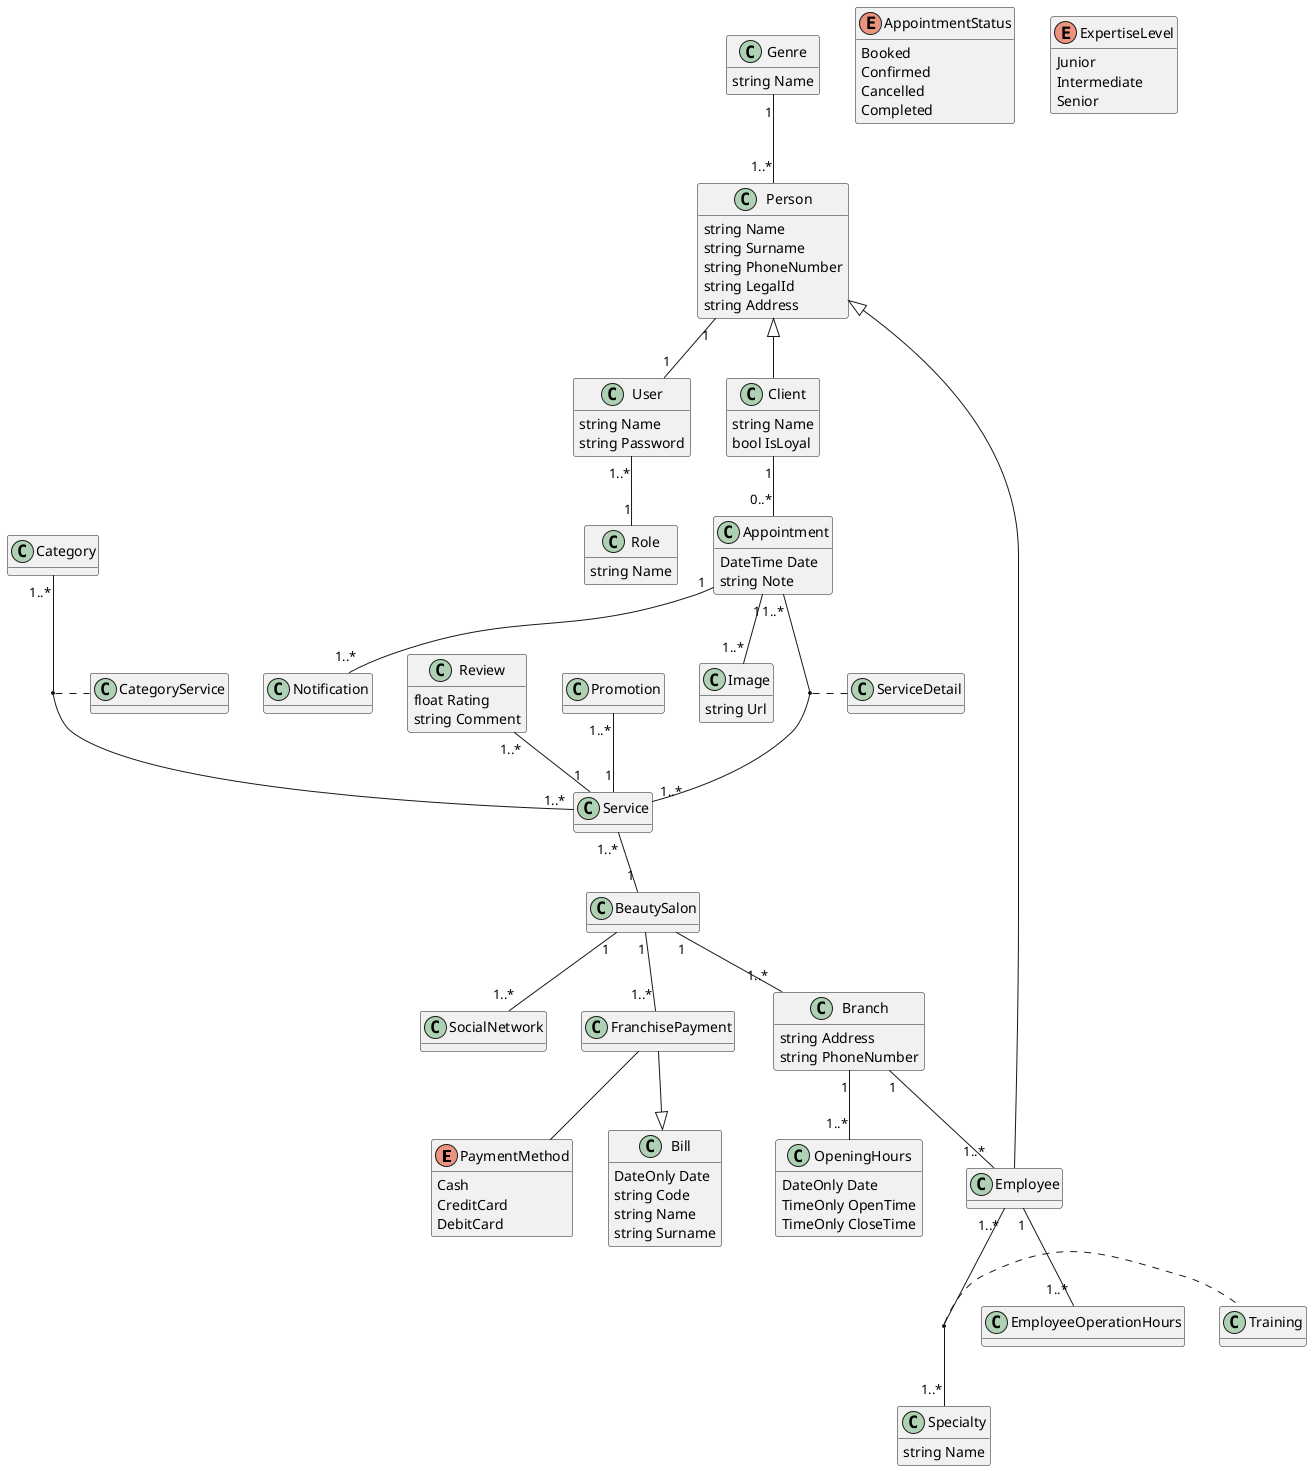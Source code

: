 @startuml class

' !pragma layout smetana
' left to right direction

' skinparam linetype polyline
' skinparam linetype ortho
' skinparam groupInheritance 2


enum PaymentMethod {
  Cash
  CreditCard
  DebitCard
}

enum AppointmentStatus {
  Booked
  Confirmed
  Cancelled
  Completed
}

enum ExpertiseLevel {
  Junior
  Intermediate
  Senior
}

class Client {
  string Name
}

class Image {
  string Url
}

class Person {
  string Name
  string Surname
  string PhoneNumber
  string LegalId
  string Address
}

class Genre {
  string Name
}

class Client {
  bool IsLoyal
}

Person <|-- Client

class User {
  string Name
  string Password
}

class Role {
  string Name
}

class Review {
  float Rating
  string Comment
}

Review "1..*" -- "1" Service

class Promotion {

}

Promotion "1..*" -- "1" Service

class Category

Category "1..*" -- "1..*" Service

class CategoryService

(Category, Service) .. CategoryService

class OpeningHours {
  DateOnly Date
  TimeOnly OpenTime
  TimeOnly CloseTime
}

class Appointment {
  DateTime Date
  string Note
}

Appointment "1..*" -- "1..*" Service

class ServiceDetail

(Appointment, Service) .. ServiceDetail

class Notification {

}

class BeautySalon

class Branch {
  string Address
  string PhoneNumber
}

class Employee

class SocialNetwork

class FranchisePayment

class EmployeeOperationHours


Client "1" -- "0..*" Appointment
Genre "1" -- "1..*" Person
Person "1" -- "1" User
User "1..*" -- "1" Role
Person <|-- Employee
Branch "1" -- "1..*" Employee
Branch "1" -- "1..*" OpeningHours
Service "1..*" -- "1" BeautySalon
BeautySalon "1" -- "1..*" SocialNetwork
BeautySalon "1" -- "1..*" FranchisePayment
FranchisePayment -- PaymentMethod

class Bill {
  DateOnly Date
  string Code
  string Name
  string Surname
}

FranchisePayment --|> Bill
BeautySalon "1" -- "1..*" Branch
Employee "1"-- "1..*" EmployeeOperationHours

class Specialty {
  string Name
}

class Training {

}

Employee "1..*" -- "1..*" Specialty
(Employee, Specialty) .. Training

Appointment "1" -- "1..*" Notification
Appointment "1" -- "1..*" Image

hide methods


@enduml